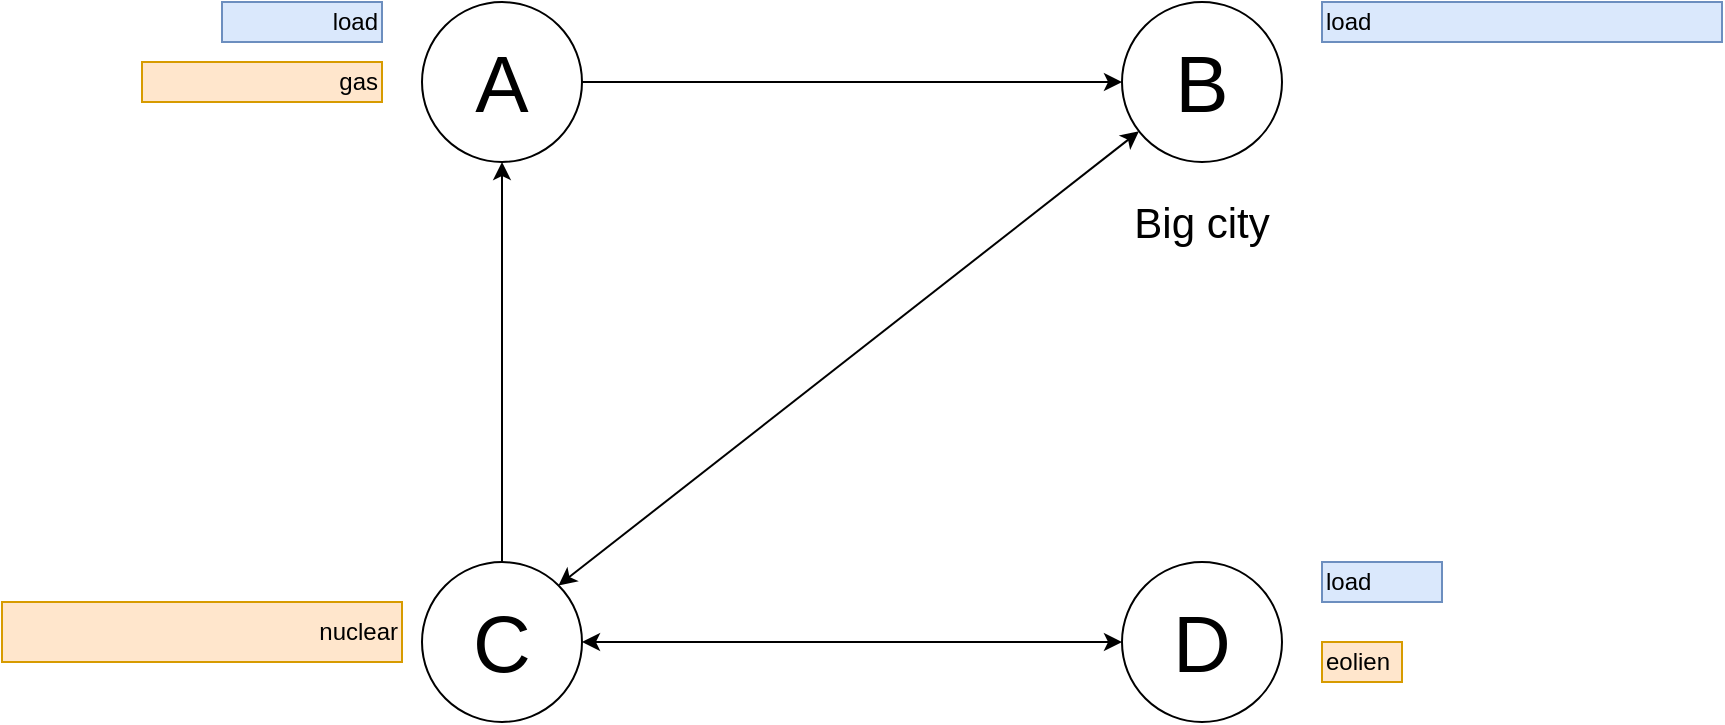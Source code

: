 <mxfile version="12.7.9" type="device"><diagram id="6a731a19-8d31-9384-78a2-239565b7b9f0" name="Page-1"><mxGraphModel dx="1123" dy="766" grid="1" gridSize="10" guides="1" tooltips="1" connect="1" arrows="1" fold="1" page="1" pageScale="1" pageWidth="1169" pageHeight="827" background="#ffffff" math="0" shadow="0"><root><mxCell id="0"/><mxCell id="1" parent="0"/><mxCell id="fZyefrHtkWwZpSpN9KHH-1542" value="&lt;font style=&quot;font-size: 40px&quot;&gt;A&lt;/font&gt;" style="ellipse;whiteSpace=wrap;html=1;aspect=fixed;" vertex="1" parent="1"><mxGeometry x="370" y="230" width="80" height="80" as="geometry"/></mxCell><mxCell id="fZyefrHtkWwZpSpN9KHH-1543" value="&lt;font style=&quot;font-size: 40px&quot;&gt;B&lt;/font&gt;" style="ellipse;whiteSpace=wrap;html=1;aspect=fixed;" vertex="1" parent="1"><mxGeometry x="720" y="230" width="80" height="80" as="geometry"/></mxCell><mxCell id="fZyefrHtkWwZpSpN9KHH-1544" value="&lt;font style=&quot;font-size: 40px&quot;&gt;C&lt;/font&gt;" style="ellipse;whiteSpace=wrap;html=1;aspect=fixed;" vertex="1" parent="1"><mxGeometry x="370" y="510" width="80" height="80" as="geometry"/></mxCell><mxCell id="fZyefrHtkWwZpSpN9KHH-1545" value="&lt;font style=&quot;font-size: 40px&quot;&gt;D&lt;/font&gt;" style="ellipse;whiteSpace=wrap;html=1;aspect=fixed;" vertex="1" parent="1"><mxGeometry x="720" y="510" width="80" height="80" as="geometry"/></mxCell><mxCell id="fZyefrHtkWwZpSpN9KHH-1546" value="" style="endArrow=classic;html=1;exitX=1;exitY=0.5;exitDx=0;exitDy=0;entryX=0;entryY=0.5;entryDx=0;entryDy=0;" edge="1" parent="1" source="fZyefrHtkWwZpSpN9KHH-1542" target="fZyefrHtkWwZpSpN9KHH-1543"><mxGeometry width="50" height="50" relative="1" as="geometry"><mxPoint x="490" y="290" as="sourcePoint"/><mxPoint x="600" y="470" as="targetPoint"/></mxGeometry></mxCell><mxCell id="fZyefrHtkWwZpSpN9KHH-1547" value="" style="endArrow=classic;html=1;entryX=0.5;entryY=1;entryDx=0;entryDy=0;exitX=0.5;exitY=0;exitDx=0;exitDy=0;" edge="1" parent="1" source="fZyefrHtkWwZpSpN9KHH-1544" target="fZyefrHtkWwZpSpN9KHH-1542"><mxGeometry width="50" height="50" relative="1" as="geometry"><mxPoint x="550" y="520" as="sourcePoint"/><mxPoint x="600" y="470" as="targetPoint"/></mxGeometry></mxCell><mxCell id="fZyefrHtkWwZpSpN9KHH-1548" value="" style="endArrow=classic;startArrow=classic;html=1;exitX=1;exitY=0;exitDx=0;exitDy=0;" edge="1" parent="1" source="fZyefrHtkWwZpSpN9KHH-1544" target="fZyefrHtkWwZpSpN9KHH-1543"><mxGeometry width="50" height="50" relative="1" as="geometry"><mxPoint x="550" y="520" as="sourcePoint"/><mxPoint x="600" y="470" as="targetPoint"/></mxGeometry></mxCell><mxCell id="fZyefrHtkWwZpSpN9KHH-1549" value="" style="endArrow=classic;startArrow=classic;html=1;exitX=1;exitY=0.5;exitDx=0;exitDy=0;entryX=0;entryY=0.5;entryDx=0;entryDy=0;" edge="1" parent="1" source="fZyefrHtkWwZpSpN9KHH-1544" target="fZyefrHtkWwZpSpN9KHH-1545"><mxGeometry width="50" height="50" relative="1" as="geometry"><mxPoint x="550" y="520" as="sourcePoint"/><mxPoint x="600" y="470" as="targetPoint"/></mxGeometry></mxCell><mxCell id="fZyefrHtkWwZpSpN9KHH-1550" value="load" style="rounded=0;whiteSpace=wrap;html=1;fillColor=#dae8fc;strokeColor=#6c8ebf;align=right;" vertex="1" parent="1"><mxGeometry x="270" y="230" width="80" height="20" as="geometry"/></mxCell><mxCell id="fZyefrHtkWwZpSpN9KHH-1554" value="load" style="rounded=0;whiteSpace=wrap;html=1;fillColor=#dae8fc;strokeColor=#6c8ebf;align=left;" vertex="1" parent="1"><mxGeometry x="820" y="230" width="200" height="20" as="geometry"/></mxCell><mxCell id="fZyefrHtkWwZpSpN9KHH-1555" value="load" style="rounded=0;whiteSpace=wrap;html=1;fillColor=#dae8fc;strokeColor=#6c8ebf;align=left;" vertex="1" parent="1"><mxGeometry x="820" y="510" width="60" height="20" as="geometry"/></mxCell><mxCell id="fZyefrHtkWwZpSpN9KHH-1556" value="gas" style="rounded=0;whiteSpace=wrap;html=1;fillColor=#ffe6cc;strokeColor=#d79b00;align=right;" vertex="1" parent="1"><mxGeometry x="230" y="260" width="120" height="20" as="geometry"/></mxCell><mxCell id="fZyefrHtkWwZpSpN9KHH-1557" value="nuclear" style="rounded=0;whiteSpace=wrap;html=1;fillColor=#ffe6cc;strokeColor=#d79b00;align=right;" vertex="1" parent="1"><mxGeometry x="160" y="530" width="200" height="30" as="geometry"/></mxCell><mxCell id="fZyefrHtkWwZpSpN9KHH-1558" value="eolien" style="rounded=0;whiteSpace=wrap;html=1;fillColor=#ffe6cc;strokeColor=#d79b00;align=left;" vertex="1" parent="1"><mxGeometry x="820" y="550" width="40" height="20" as="geometry"/></mxCell><mxCell id="fZyefrHtkWwZpSpN9KHH-1560" value="&lt;font style=&quot;font-size: 21px&quot;&gt;Big city&lt;/font&gt;" style="text;html=1;strokeColor=none;fillColor=none;align=center;verticalAlign=middle;whiteSpace=wrap;rounded=0;" vertex="1" parent="1"><mxGeometry x="720" y="330" width="80" height="20" as="geometry"/></mxCell></root></mxGraphModel></diagram></mxfile>